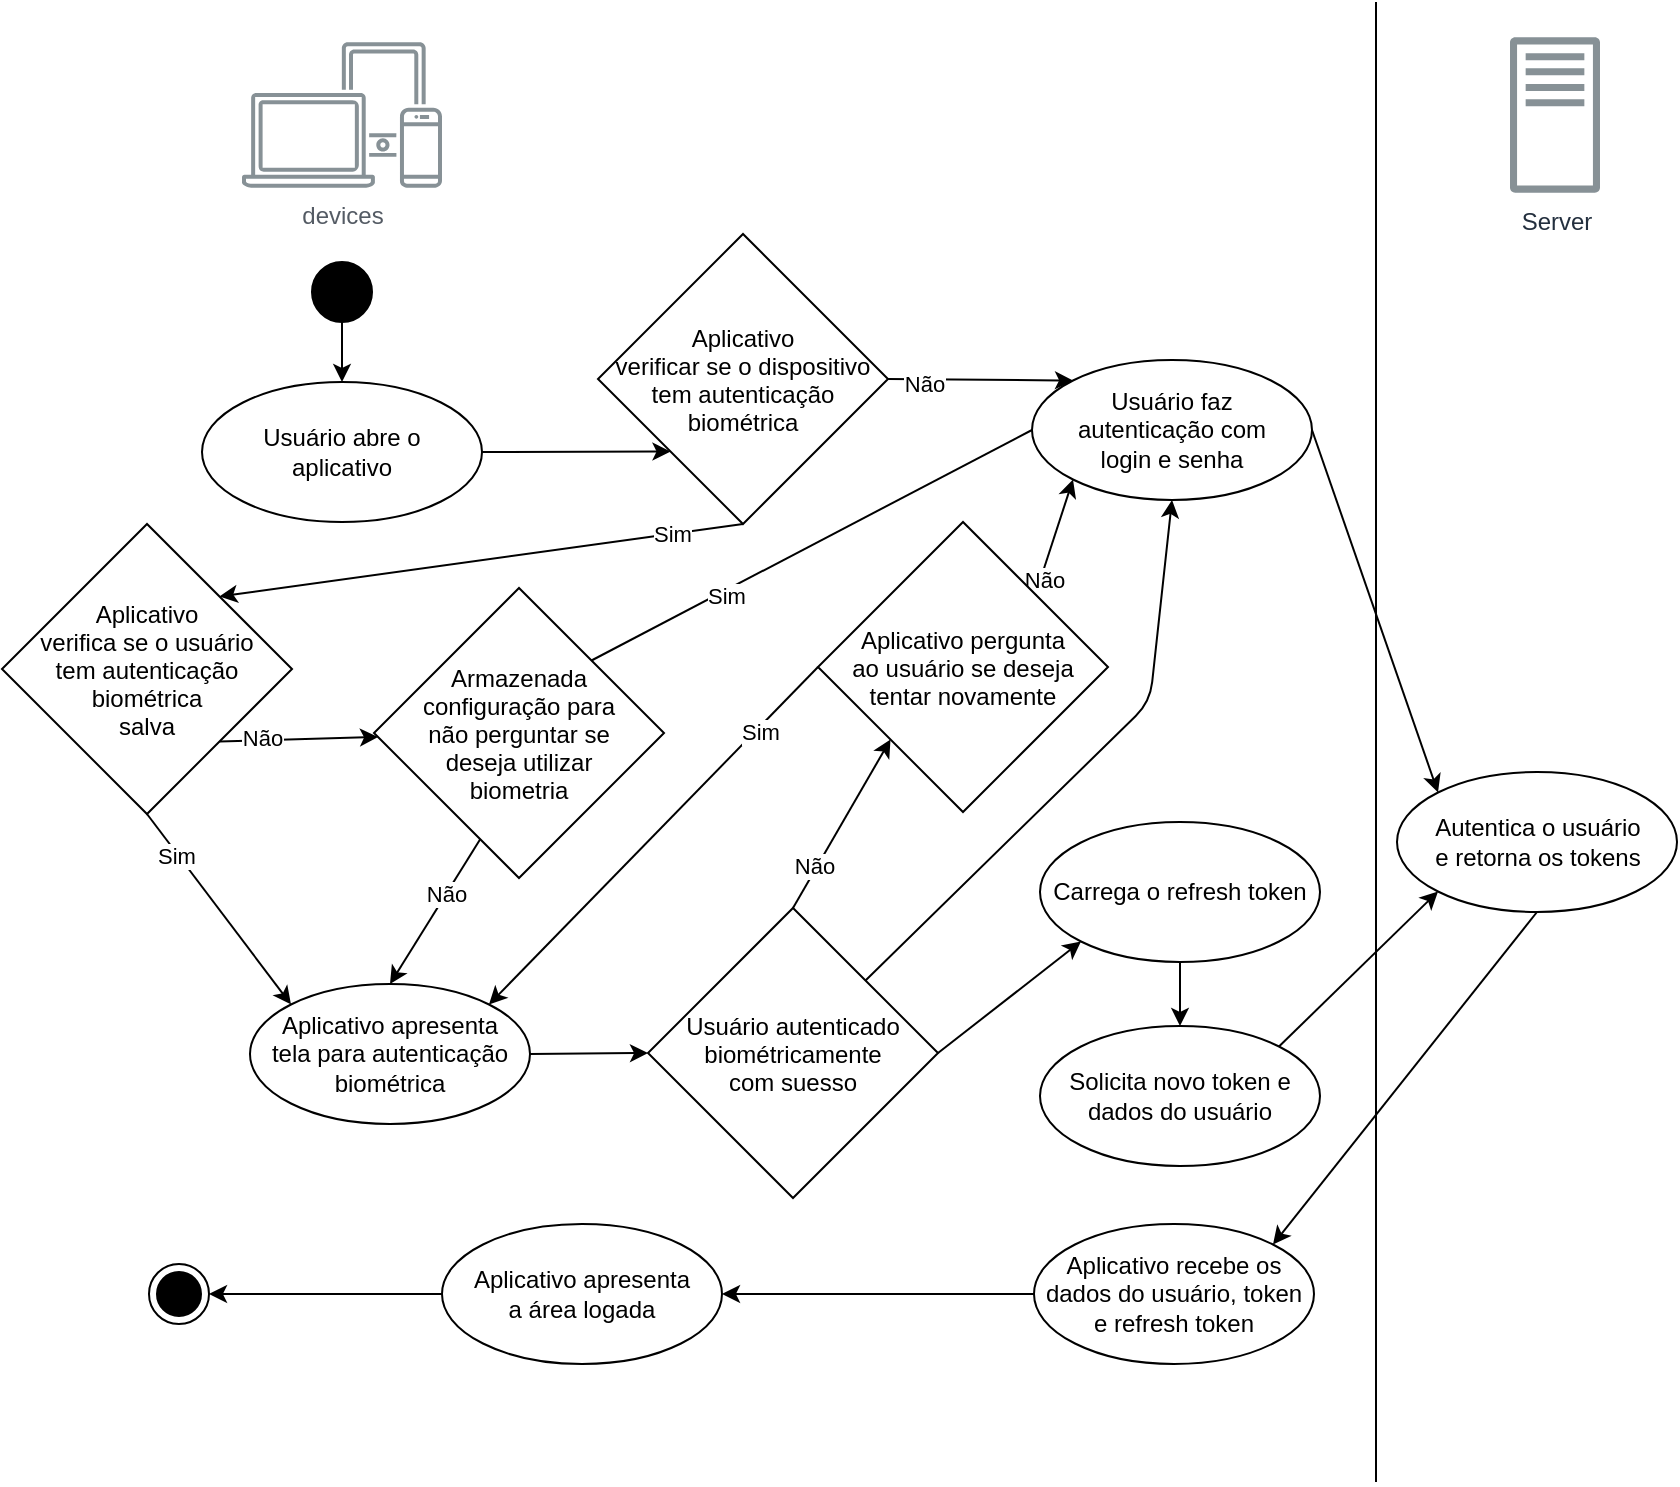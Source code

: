 <mxfile>
    <diagram id="SZEiIRaF8wS3AqQmhJFb" name="Page-1">
        <mxGraphModel dx="1968" dy="773" grid="1" gridSize="10" guides="1" tooltips="1" connect="1" arrows="1" fold="1" page="1" pageScale="1" pageWidth="850" pageHeight="1100" math="0" shadow="0">
            <root>
                <mxCell id="0"/>
                <mxCell id="1" parent="0"/>
                <mxCell id="2" value="devices" style="sketch=0;outlineConnect=0;gradientColor=none;fontColor=#545B64;strokeColor=none;fillColor=#879196;dashed=0;verticalLabelPosition=bottom;verticalAlign=top;align=center;html=1;fontSize=12;fontStyle=0;aspect=fixed;shape=mxgraph.aws4.illustration_devices;pointerEvents=1" vertex="1" parent="1">
                    <mxGeometry x="126" y="60" width="100" height="73" as="geometry"/>
                </mxCell>
                <mxCell id="3" value="Server" style="sketch=0;outlineConnect=0;fontColor=#232F3E;gradientColor=none;fillColor=#879196;strokeColor=none;dashed=0;verticalLabelPosition=bottom;verticalAlign=top;align=center;html=1;fontSize=12;fontStyle=0;aspect=fixed;pointerEvents=1;shape=mxgraph.aws4.traditional_server;" vertex="1" parent="1">
                    <mxGeometry x="760" y="57.5" width="45" height="78" as="geometry"/>
                </mxCell>
                <mxCell id="4" value="" style="endArrow=none;html=1;" edge="1" parent="1">
                    <mxGeometry width="50" height="50" relative="1" as="geometry">
                        <mxPoint x="693" y="780" as="sourcePoint"/>
                        <mxPoint x="693" y="40" as="targetPoint"/>
                    </mxGeometry>
                </mxCell>
                <mxCell id="5" style="edgeStyle=none;html=1;exitX=0.5;exitY=1;exitDx=0;exitDy=0;entryX=0.5;entryY=0;entryDx=0;entryDy=0;" edge="1" parent="1" source="6" target="8">
                    <mxGeometry relative="1" as="geometry"/>
                </mxCell>
                <mxCell id="6" value="" style="ellipse;fillColor=strokeColor;" vertex="1" parent="1">
                    <mxGeometry x="161" y="170" width="30" height="30" as="geometry"/>
                </mxCell>
                <mxCell id="66" style="edgeStyle=none;html=1;exitX=1;exitY=0.5;exitDx=0;exitDy=0;entryX=1;entryY=1;entryDx=0;entryDy=0;" edge="1" parent="1" source="8" target="65">
                    <mxGeometry relative="1" as="geometry"/>
                </mxCell>
                <mxCell id="8" value="Usuário abre o&lt;br&gt;aplicativo" style="ellipse;whiteSpace=wrap;html=1;" vertex="1" parent="1">
                    <mxGeometry x="106" y="230" width="140" height="70" as="geometry"/>
                </mxCell>
                <mxCell id="16" style="edgeStyle=none;html=1;exitX=0.5;exitY=1;exitDx=0;exitDy=0;entryX=1;entryY=0;entryDx=0;entryDy=0;" edge="1" parent="1" source="17" target="41">
                    <mxGeometry relative="1" as="geometry"/>
                </mxCell>
                <mxCell id="17" value="Autentica o usuário&lt;br&gt;e retorna os tokens" style="ellipse;whiteSpace=wrap;html=1;" vertex="1" parent="1">
                    <mxGeometry x="703.5" y="425" width="140" height="70" as="geometry"/>
                </mxCell>
                <mxCell id="63" style="edgeStyle=none;html=1;exitX=0;exitY=0.5;exitDx=0;exitDy=0;entryX=1;entryY=0.5;entryDx=0;entryDy=0;" edge="1" parent="1" source="41" target="62">
                    <mxGeometry relative="1" as="geometry"/>
                </mxCell>
                <mxCell id="41" value="Aplicativo recebe os&lt;br&gt;dados do usuário, token e refresh token" style="ellipse;whiteSpace=wrap;html=1;" vertex="1" parent="1">
                    <mxGeometry x="522" y="651" width="140" height="70" as="geometry"/>
                </mxCell>
                <mxCell id="48" style="edgeStyle=none;html=1;exitX=1;exitY=0.5;exitDx=0;exitDy=0;entryX=0;entryY=0;entryDx=0;entryDy=0;" edge="1" parent="1" source="45" target="47">
                    <mxGeometry relative="1" as="geometry"/>
                </mxCell>
                <mxCell id="87" value="Sim" style="edgeLabel;html=1;align=center;verticalAlign=middle;resizable=0;points=[];" vertex="1" connectable="0" parent="48">
                    <mxGeometry x="-0.573" y="-1" relative="1" as="geometry">
                        <mxPoint as="offset"/>
                    </mxGeometry>
                </mxCell>
                <mxCell id="53" style="edgeStyle=none;html=1;exitX=1;exitY=0;exitDx=0;exitDy=0;" edge="1" parent="1" source="45" target="52">
                    <mxGeometry relative="1" as="geometry"/>
                </mxCell>
                <mxCell id="54" value="Não" style="edgeLabel;html=1;align=center;verticalAlign=middle;resizable=0;points=[];" vertex="1" connectable="0" parent="53">
                    <mxGeometry x="-0.455" y="1" relative="1" as="geometry">
                        <mxPoint as="offset"/>
                    </mxGeometry>
                </mxCell>
                <mxCell id="45" value="Aplicativo&#10;verifica se o usuário &#10;tem autenticação&#10;biométrica&#10;salva" style="rhombus;direction=south;" vertex="1" parent="1">
                    <mxGeometry x="6" y="301" width="145" height="145" as="geometry"/>
                </mxCell>
                <mxCell id="50" style="edgeStyle=none;html=1;exitX=1;exitY=0.5;exitDx=0;exitDy=0;entryX=0.5;entryY=1;entryDx=0;entryDy=0;" edge="1" parent="1" source="47" target="49">
                    <mxGeometry relative="1" as="geometry"/>
                </mxCell>
                <mxCell id="47" value="Aplicativo apresenta&lt;br&gt;tela para autenticação&lt;br&gt;biométrica" style="ellipse;whiteSpace=wrap;html=1;" vertex="1" parent="1">
                    <mxGeometry x="130" y="531" width="140" height="70" as="geometry"/>
                </mxCell>
                <mxCell id="72" style="edgeStyle=none;html=1;exitX=0;exitY=0.5;exitDx=0;exitDy=0;entryX=1;entryY=1;entryDx=0;entryDy=0;" edge="1" parent="1" source="49" target="71">
                    <mxGeometry relative="1" as="geometry"/>
                </mxCell>
                <mxCell id="73" value="Não" style="edgeLabel;html=1;align=center;verticalAlign=middle;resizable=0;points=[];" vertex="1" connectable="0" parent="72">
                    <mxGeometry x="-0.517" y="2" relative="1" as="geometry">
                        <mxPoint as="offset"/>
                    </mxGeometry>
                </mxCell>
                <mxCell id="80" style="edgeStyle=none;html=1;exitX=0.5;exitY=0;exitDx=0;exitDy=0;entryX=0;entryY=1;entryDx=0;entryDy=0;" edge="1" parent="1" source="49" target="79">
                    <mxGeometry relative="1" as="geometry"/>
                </mxCell>
                <mxCell id="58" style="edgeStyle=none;html=1;exitX=0;exitY=0;exitDx=0;exitDy=0;entryX=0.5;entryY=1;entryDx=0;entryDy=0;startArrow=none;" edge="1" parent="1" source="49" target="55">
                    <mxGeometry relative="1" as="geometry">
                        <mxPoint x="498.75" y="524.25" as="sourcePoint"/>
                        <mxPoint x="619" y="299" as="targetPoint"/>
                        <Array as="points">
                            <mxPoint x="580" y="390"/>
                        </Array>
                    </mxGeometry>
                </mxCell>
                <mxCell id="90" style="edgeStyle=none;html=1;exitX=0;exitY=0;exitDx=0;exitDy=0;entryX=0.5;entryY=0;entryDx=0;entryDy=0;" edge="1" parent="1" source="52" target="47">
                    <mxGeometry relative="1" as="geometry"/>
                </mxCell>
                <mxCell id="91" value="Não" style="edgeLabel;html=1;align=center;verticalAlign=middle;resizable=0;points=[];" vertex="1" connectable="0" parent="90">
                    <mxGeometry x="-0.403" y="2" relative="1" as="geometry">
                        <mxPoint as="offset"/>
                    </mxGeometry>
                </mxCell>
                <mxCell id="92" value="Não" style="edgeLabel;html=1;align=center;verticalAlign=middle;resizable=0;points=[];" vertex="1" connectable="0" parent="90">
                    <mxGeometry x="0.443" relative="1" as="geometry">
                        <mxPoint as="offset"/>
                    </mxGeometry>
                </mxCell>
                <mxCell id="52" value="Armazenada&#10;configuração para&#10;não perguntar se&#10;deseja utilizar&#10;biometria" style="rhombus;direction=south;" vertex="1" parent="1">
                    <mxGeometry x="192" y="333" width="145" height="145" as="geometry"/>
                </mxCell>
                <mxCell id="60" style="edgeStyle=none;html=1;exitX=1;exitY=0.5;exitDx=0;exitDy=0;entryX=0;entryY=0;entryDx=0;entryDy=0;" edge="1" parent="1" source="55" target="17">
                    <mxGeometry relative="1" as="geometry"/>
                </mxCell>
                <mxCell id="55" value="Usuário faz&lt;br&gt;autenticação com&lt;br&gt;login e senha" style="ellipse;whiteSpace=wrap;html=1;" vertex="1" parent="1">
                    <mxGeometry x="521" y="219" width="140" height="70" as="geometry"/>
                </mxCell>
                <mxCell id="61" value="" style="ellipse;html=1;shape=endState;fillColor=strokeColor;" vertex="1" parent="1">
                    <mxGeometry x="79.5" y="671" width="30" height="30" as="geometry"/>
                </mxCell>
                <mxCell id="86" style="edgeStyle=none;html=1;exitX=0;exitY=0.5;exitDx=0;exitDy=0;" edge="1" parent="1" source="62" target="61">
                    <mxGeometry relative="1" as="geometry"/>
                </mxCell>
                <mxCell id="62" value="Aplicativo apresenta&lt;br&gt;a área logada" style="ellipse;whiteSpace=wrap;html=1;" vertex="1" parent="1">
                    <mxGeometry x="226" y="651" width="140" height="70" as="geometry"/>
                </mxCell>
                <mxCell id="67" style="edgeStyle=none;html=1;exitX=1;exitY=0.5;exitDx=0;exitDy=0;entryX=0;entryY=0;entryDx=0;entryDy=0;" edge="1" parent="1" source="65" target="45">
                    <mxGeometry relative="1" as="geometry"/>
                </mxCell>
                <mxCell id="68" value="Sim" style="edgeLabel;html=1;align=center;verticalAlign=middle;resizable=0;points=[];" vertex="1" connectable="0" parent="67">
                    <mxGeometry x="-0.727" relative="1" as="geometry">
                        <mxPoint as="offset"/>
                    </mxGeometry>
                </mxCell>
                <mxCell id="69" style="edgeStyle=none;html=1;exitX=0.5;exitY=0;exitDx=0;exitDy=0;entryX=0;entryY=0;entryDx=0;entryDy=0;" edge="1" parent="1" source="65" target="55">
                    <mxGeometry relative="1" as="geometry"/>
                </mxCell>
                <mxCell id="70" value="Não" style="edgeLabel;html=1;align=center;verticalAlign=middle;resizable=0;points=[];" vertex="1" connectable="0" parent="69">
                    <mxGeometry x="-0.876" y="-2" relative="1" as="geometry">
                        <mxPoint x="12" as="offset"/>
                    </mxGeometry>
                </mxCell>
                <mxCell id="65" value="Aplicativo&#10;verificar se o dispositivo&#10;tem autenticação&#10;biométrica" style="rhombus;direction=south;" vertex="1" parent="1">
                    <mxGeometry x="304" y="156" width="145" height="145" as="geometry"/>
                </mxCell>
                <mxCell id="75" style="edgeStyle=none;html=1;exitX=0;exitY=0;exitDx=0;exitDy=0;entryX=0;entryY=1;entryDx=0;entryDy=0;" edge="1" parent="1" source="71" target="55">
                    <mxGeometry relative="1" as="geometry"/>
                </mxCell>
                <mxCell id="76" value="Não" style="edgeLabel;html=1;align=center;verticalAlign=middle;resizable=0;points=[];" vertex="1" connectable="0" parent="75">
                    <mxGeometry x="-0.727" y="-1" relative="1" as="geometry">
                        <mxPoint as="offset"/>
                    </mxGeometry>
                </mxCell>
                <mxCell id="77" style="edgeStyle=none;html=1;exitX=0.5;exitY=1;exitDx=0;exitDy=0;entryX=1;entryY=0;entryDx=0;entryDy=0;" edge="1" parent="1" source="71" target="47">
                    <mxGeometry relative="1" as="geometry"/>
                </mxCell>
                <mxCell id="78" value="Sim" style="edgeLabel;html=1;align=center;verticalAlign=middle;resizable=0;points=[];" vertex="1" connectable="0" parent="77">
                    <mxGeometry x="-0.632" y="1" relative="1" as="geometry">
                        <mxPoint as="offset"/>
                    </mxGeometry>
                </mxCell>
                <mxCell id="71" value="Aplicativo pergunta&#10;ao usuário se deseja&#10;tentar novamente" style="rhombus;direction=south;" vertex="1" parent="1">
                    <mxGeometry x="414" y="300" width="145" height="145" as="geometry"/>
                </mxCell>
                <mxCell id="82" style="edgeStyle=none;html=1;exitX=0.5;exitY=1;exitDx=0;exitDy=0;entryX=0.5;entryY=0;entryDx=0;entryDy=0;" edge="1" parent="1" source="79" target="81">
                    <mxGeometry relative="1" as="geometry"/>
                </mxCell>
                <mxCell id="79" value="Carrega o refresh token" style="ellipse;whiteSpace=wrap;html=1;" vertex="1" parent="1">
                    <mxGeometry x="525" y="450" width="140" height="70" as="geometry"/>
                </mxCell>
                <mxCell id="83" style="edgeStyle=none;html=1;exitX=1;exitY=0;exitDx=0;exitDy=0;entryX=0;entryY=1;entryDx=0;entryDy=0;" edge="1" parent="1" source="81" target="17">
                    <mxGeometry relative="1" as="geometry"/>
                </mxCell>
                <mxCell id="81" value="Solicita novo token e dados do usuário" style="ellipse;whiteSpace=wrap;html=1;" vertex="1" parent="1">
                    <mxGeometry x="525" y="552" width="140" height="70" as="geometry"/>
                </mxCell>
                <mxCell id="84" value="" style="edgeStyle=none;html=1;exitX=0;exitY=0;exitDx=0;exitDy=0;entryX=0;entryY=0.5;entryDx=0;entryDy=0;endArrow=none;" edge="1" parent="1" source="52" target="55">
                    <mxGeometry relative="1" as="geometry">
                        <mxPoint x="214.75" y="648.75" as="sourcePoint"/>
                        <mxPoint x="566" y="345" as="targetPoint"/>
                    </mxGeometry>
                </mxCell>
                <mxCell id="85" value="Sim" style="edgeLabel;html=1;align=center;verticalAlign=middle;resizable=0;points=[];" vertex="1" connectable="0" parent="84">
                    <mxGeometry x="-0.4" y="-2" relative="1" as="geometry">
                        <mxPoint as="offset"/>
                    </mxGeometry>
                </mxCell>
                <mxCell id="49" value="Usuário autenticado&#10;biométricamente&#10;com suesso" style="rhombus;direction=south;" vertex="1" parent="1">
                    <mxGeometry x="329" y="493" width="145" height="145" as="geometry"/>
                </mxCell>
            </root>
        </mxGraphModel>
    </diagram>
</mxfile>